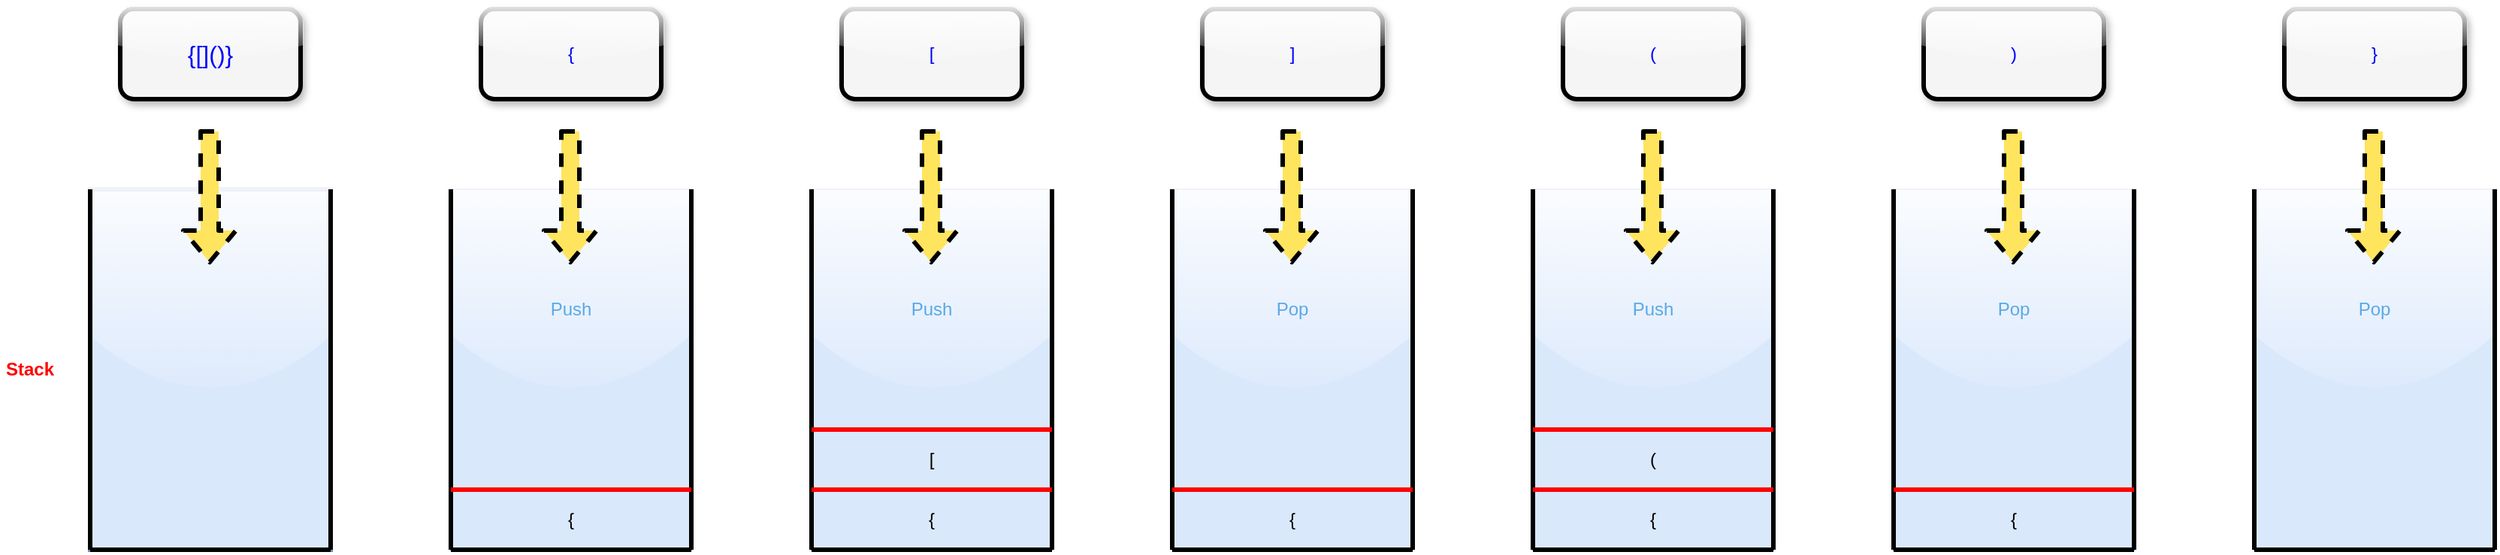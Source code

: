 <mxfile version="14.1.1" type="github" pages="4">
  <diagram id="cfIy6KriiPACVw7yWnG_" name="valid-parentheses">
    <mxGraphModel dx="946" dy="1757" grid="1" gridSize="10" guides="1" tooltips="1" connect="1" arrows="1" fold="1" page="1" pageScale="1" pageWidth="827" pageHeight="1169" math="0" shadow="0">
      <root>
        <mxCell id="0" />
        <mxCell id="1" parent="0" />
        <mxCell id="dLDrsP38iDYoeKxj75Hk-18" value="" style="rounded=1;whiteSpace=wrap;html=1;shadow=1;glass=1;labelBackgroundColor=none;sketch=0;strokeColor=#000000;strokeWidth=3;fillColor=#F5F5F5;fontColor=#0000FF;" vertex="1" parent="1">
          <mxGeometry x="580" width="120" height="60" as="geometry" />
        </mxCell>
        <mxCell id="dLDrsP38iDYoeKxj75Hk-19" value="" style="rounded=1;whiteSpace=wrap;html=1;shadow=1;glass=1;labelBackgroundColor=none;sketch=0;strokeColor=#000000;strokeWidth=3;fillColor=#F5F5F5;fontColor=#0000FF;" vertex="1" parent="1">
          <mxGeometry x="820" width="120" height="60" as="geometry" />
        </mxCell>
        <mxCell id="dLDrsP38iDYoeKxj75Hk-20" value="" style="rounded=1;whiteSpace=wrap;html=1;shadow=1;glass=1;labelBackgroundColor=none;sketch=0;strokeColor=#000000;strokeWidth=3;fillColor=#F5F5F5;fontColor=#0000FF;" vertex="1" parent="1">
          <mxGeometry x="1060" width="120" height="60" as="geometry" />
        </mxCell>
        <mxCell id="dLDrsP38iDYoeKxj75Hk-21" value="" style="rounded=1;whiteSpace=wrap;html=1;shadow=1;glass=1;labelBackgroundColor=none;sketch=0;strokeColor=#000000;strokeWidth=3;fillColor=#F5F5F5;fontColor=#0000FF;" vertex="1" parent="1">
          <mxGeometry x="1300" width="120" height="60" as="geometry" />
        </mxCell>
        <mxCell id="dLDrsP38iDYoeKxj75Hk-22" value="" style="rounded=1;whiteSpace=wrap;html=1;shadow=1;glass=1;labelBackgroundColor=none;sketch=0;strokeColor=#000000;strokeWidth=3;fillColor=#F5F5F5;fontColor=#0000FF;" vertex="1" parent="1">
          <mxGeometry x="1540" width="120" height="60" as="geometry" />
        </mxCell>
        <mxCell id="dLDrsP38iDYoeKxj75Hk-17" value="" style="rounded=1;whiteSpace=wrap;html=1;shadow=1;glass=1;labelBackgroundColor=none;sketch=0;strokeColor=#000000;strokeWidth=3;fillColor=#F5F5F5;fontColor=#0000FF;" vertex="1" parent="1">
          <mxGeometry x="340" width="120" height="60" as="geometry" />
        </mxCell>
        <mxCell id="dLDrsP38iDYoeKxj75Hk-16" value="" style="rounded=1;whiteSpace=wrap;html=1;shadow=1;glass=1;labelBackgroundColor=none;sketch=0;strokeColor=#000000;strokeWidth=3;fillColor=#F5F5F5;fontColor=#0000FF;" vertex="1" parent="1">
          <mxGeometry x="100" width="120" height="60" as="geometry" />
        </mxCell>
        <mxCell id="PClsru4kuqwzWmf-LDnt-4" value="&lt;b&gt;Stack&lt;/b&gt;" style="text;html=1;strokeColor=none;fillColor=none;align=center;verticalAlign=middle;whiteSpace=wrap;rounded=0;strokeWidth=3;fontColor=#FF0000;" parent="1" vertex="1">
          <mxGeometry x="20" y="230" width="40" height="20" as="geometry" />
        </mxCell>
        <mxCell id="PClsru4kuqwzWmf-LDnt-9" value="" style="group;strokeWidth=3;fillColor=#dae8fc;strokeColor=#6c8ebf;sketch=0;glass=1;" parent="1" vertex="1" connectable="0">
          <mxGeometry x="80" y="120" width="160" height="240" as="geometry" />
        </mxCell>
        <mxCell id="PClsru4kuqwzWmf-LDnt-1" value="" style="endArrow=none;html=1;strokeWidth=3;" parent="PClsru4kuqwzWmf-LDnt-9" edge="1">
          <mxGeometry width="50" height="50" relative="1" as="geometry">
            <mxPoint y="240" as="sourcePoint" />
            <mxPoint as="targetPoint" />
          </mxGeometry>
        </mxCell>
        <mxCell id="PClsru4kuqwzWmf-LDnt-2" value="" style="endArrow=none;html=1;strokeWidth=3;" parent="PClsru4kuqwzWmf-LDnt-9" edge="1">
          <mxGeometry width="50" height="50" relative="1" as="geometry">
            <mxPoint x="160" y="240" as="sourcePoint" />
            <mxPoint x="160" as="targetPoint" />
          </mxGeometry>
        </mxCell>
        <mxCell id="PClsru4kuqwzWmf-LDnt-3" value="" style="endArrow=none;html=1;strokeWidth=3;" parent="PClsru4kuqwzWmf-LDnt-9" edge="1">
          <mxGeometry width="50" height="50" relative="1" as="geometry">
            <mxPoint y="240" as="sourcePoint" />
            <mxPoint x="160" y="240" as="targetPoint" />
          </mxGeometry>
        </mxCell>
        <mxCell id="PClsru4kuqwzWmf-LDnt-11" value="" style="group;strokeColor=#6c8ebf;fillColor=#dae8fc;glass=1;" parent="1" vertex="1" connectable="0">
          <mxGeometry x="320" y="120" width="160" height="240" as="geometry" />
        </mxCell>
        <mxCell id="PClsru4kuqwzWmf-LDnt-12" value="" style="endArrow=none;html=1;strokeWidth=3;" parent="PClsru4kuqwzWmf-LDnt-11" edge="1">
          <mxGeometry width="50" height="50" relative="1" as="geometry">
            <mxPoint y="240" as="sourcePoint" />
            <mxPoint as="targetPoint" />
          </mxGeometry>
        </mxCell>
        <mxCell id="PClsru4kuqwzWmf-LDnt-13" value="" style="endArrow=none;html=1;strokeWidth=3;" parent="PClsru4kuqwzWmf-LDnt-11" edge="1">
          <mxGeometry width="50" height="50" relative="1" as="geometry">
            <mxPoint x="160" y="240" as="sourcePoint" />
            <mxPoint x="160" as="targetPoint" />
          </mxGeometry>
        </mxCell>
        <mxCell id="PClsru4kuqwzWmf-LDnt-14" value="" style="endArrow=none;html=1;strokeWidth=3;" parent="PClsru4kuqwzWmf-LDnt-11" edge="1">
          <mxGeometry width="50" height="50" relative="1" as="geometry">
            <mxPoint y="240" as="sourcePoint" />
            <mxPoint x="160" y="240" as="targetPoint" />
          </mxGeometry>
        </mxCell>
        <mxCell id="PClsru4kuqwzWmf-LDnt-17" value="{" style="text;html=1;strokeColor=none;fillColor=none;align=center;verticalAlign=middle;whiteSpace=wrap;rounded=0;" parent="PClsru4kuqwzWmf-LDnt-11" vertex="1">
          <mxGeometry x="60" y="210" width="40" height="20" as="geometry" />
        </mxCell>
        <mxCell id="dLDrsP38iDYoeKxj75Hk-10" value="Push" style="text;html=1;strokeColor=none;fillColor=none;align=center;verticalAlign=middle;whiteSpace=wrap;rounded=0;shadow=1;glass=0;sketch=0;fontColor=#5AA9E6;" vertex="1" parent="PClsru4kuqwzWmf-LDnt-11">
          <mxGeometry x="60" y="70" width="40" height="20" as="geometry" />
        </mxCell>
        <mxCell id="PClsru4kuqwzWmf-LDnt-15" value="&lt;font style=&quot;font-size: 16px&quot;&gt;{[]()}&lt;/font&gt;" style="text;html=1;strokeColor=none;fillColor=none;align=center;verticalAlign=middle;whiteSpace=wrap;rounded=0;fontColor=#0000FF;" parent="1" vertex="1">
          <mxGeometry x="110" y="20" width="100" height="20" as="geometry" />
        </mxCell>
        <mxCell id="PClsru4kuqwzWmf-LDnt-16" value="" style="endArrow=none;html=1;strokeWidth=3;strokeColor=#FF0000;" parent="1" edge="1">
          <mxGeometry width="50" height="50" relative="1" as="geometry">
            <mxPoint x="320" y="320" as="sourcePoint" />
            <mxPoint x="480" y="320" as="targetPoint" />
          </mxGeometry>
        </mxCell>
        <mxCell id="PClsru4kuqwzWmf-LDnt-18" value="" style="group;fillColor=#dae8fc;strokeColor=#6c8ebf;glass=1;" parent="1" vertex="1" connectable="0">
          <mxGeometry x="560" y="120" width="160" height="240" as="geometry" />
        </mxCell>
        <mxCell id="PClsru4kuqwzWmf-LDnt-19" value="" style="endArrow=none;html=1;strokeWidth=3;" parent="PClsru4kuqwzWmf-LDnt-18" edge="1">
          <mxGeometry width="50" height="50" relative="1" as="geometry">
            <mxPoint y="240" as="sourcePoint" />
            <mxPoint as="targetPoint" />
          </mxGeometry>
        </mxCell>
        <mxCell id="PClsru4kuqwzWmf-LDnt-20" value="" style="endArrow=none;html=1;strokeWidth=3;" parent="PClsru4kuqwzWmf-LDnt-18" edge="1">
          <mxGeometry width="50" height="50" relative="1" as="geometry">
            <mxPoint x="160" y="240" as="sourcePoint" />
            <mxPoint x="160" as="targetPoint" />
          </mxGeometry>
        </mxCell>
        <mxCell id="PClsru4kuqwzWmf-LDnt-21" value="" style="endArrow=none;html=1;strokeWidth=3;" parent="PClsru4kuqwzWmf-LDnt-18" edge="1">
          <mxGeometry width="50" height="50" relative="1" as="geometry">
            <mxPoint y="240" as="sourcePoint" />
            <mxPoint x="160" y="240" as="targetPoint" />
          </mxGeometry>
        </mxCell>
        <mxCell id="PClsru4kuqwzWmf-LDnt-22" value="{" style="text;html=1;strokeColor=none;fillColor=none;align=center;verticalAlign=middle;whiteSpace=wrap;rounded=0;" parent="PClsru4kuqwzWmf-LDnt-18" vertex="1">
          <mxGeometry x="60" y="210" width="40" height="20" as="geometry" />
        </mxCell>
        <mxCell id="PClsru4kuqwzWmf-LDnt-24" value="" style="endArrow=none;html=1;strokeWidth=3;strokeColor=#FF0000;" parent="PClsru4kuqwzWmf-LDnt-18" edge="1">
          <mxGeometry width="50" height="50" relative="1" as="geometry">
            <mxPoint y="160" as="sourcePoint" />
            <mxPoint x="160" y="160" as="targetPoint" />
          </mxGeometry>
        </mxCell>
        <mxCell id="PClsru4kuqwzWmf-LDnt-31" value="[" style="text;html=1;strokeColor=none;fillColor=none;align=center;verticalAlign=middle;whiteSpace=wrap;rounded=0;" parent="PClsru4kuqwzWmf-LDnt-18" vertex="1">
          <mxGeometry x="60" y="170" width="40" height="20" as="geometry" />
        </mxCell>
        <mxCell id="dLDrsP38iDYoeKxj75Hk-11" value="Push" style="text;html=1;strokeColor=none;fillColor=none;align=center;verticalAlign=middle;whiteSpace=wrap;rounded=0;shadow=1;glass=0;sketch=0;fontColor=#5AA9E6;" vertex="1" parent="PClsru4kuqwzWmf-LDnt-18">
          <mxGeometry x="60" y="70" width="40" height="20" as="geometry" />
        </mxCell>
        <mxCell id="PClsru4kuqwzWmf-LDnt-23" value="" style="endArrow=none;html=1;strokeWidth=3;strokeColor=#FF0000;" parent="1" edge="1">
          <mxGeometry width="50" height="50" relative="1" as="geometry">
            <mxPoint x="560" y="320" as="sourcePoint" />
            <mxPoint x="720" y="320" as="targetPoint" />
          </mxGeometry>
        </mxCell>
        <mxCell id="PClsru4kuqwzWmf-LDnt-32" value="{" style="text;html=1;strokeColor=none;fillColor=none;align=center;verticalAlign=middle;whiteSpace=wrap;rounded=0;fontColor=#0000FF;" parent="1" vertex="1">
          <mxGeometry x="380" y="20" width="40" height="20" as="geometry" />
        </mxCell>
        <mxCell id="PClsru4kuqwzWmf-LDnt-33" value="[" style="text;html=1;strokeColor=none;fillColor=none;align=center;verticalAlign=middle;whiteSpace=wrap;rounded=0;fontColor=#0000FF;" parent="1" vertex="1">
          <mxGeometry x="620" y="20" width="40" height="20" as="geometry" />
        </mxCell>
        <mxCell id="PClsru4kuqwzWmf-LDnt-34" value="" style="group;fillColor=#dae8fc;strokeColor=#6c8ebf;glass=1;" parent="1" vertex="1" connectable="0">
          <mxGeometry x="800" y="120" width="160" height="240" as="geometry" />
        </mxCell>
        <mxCell id="PClsru4kuqwzWmf-LDnt-35" value="" style="endArrow=none;html=1;strokeWidth=3;" parent="PClsru4kuqwzWmf-LDnt-34" edge="1">
          <mxGeometry width="50" height="50" relative="1" as="geometry">
            <mxPoint y="240" as="sourcePoint" />
            <mxPoint as="targetPoint" />
          </mxGeometry>
        </mxCell>
        <mxCell id="PClsru4kuqwzWmf-LDnt-36" value="" style="endArrow=none;html=1;strokeWidth=3;" parent="PClsru4kuqwzWmf-LDnt-34" edge="1">
          <mxGeometry width="50" height="50" relative="1" as="geometry">
            <mxPoint x="160" y="240" as="sourcePoint" />
            <mxPoint x="160" as="targetPoint" />
          </mxGeometry>
        </mxCell>
        <mxCell id="PClsru4kuqwzWmf-LDnt-37" value="" style="endArrow=none;html=1;strokeWidth=3;" parent="PClsru4kuqwzWmf-LDnt-34" edge="1">
          <mxGeometry width="50" height="50" relative="1" as="geometry">
            <mxPoint y="240" as="sourcePoint" />
            <mxPoint x="160" y="240" as="targetPoint" />
          </mxGeometry>
        </mxCell>
        <mxCell id="PClsru4kuqwzWmf-LDnt-38" value="{" style="text;html=1;strokeColor=none;fillColor=none;align=center;verticalAlign=middle;whiteSpace=wrap;rounded=0;" parent="PClsru4kuqwzWmf-LDnt-34" vertex="1">
          <mxGeometry x="60" y="210" width="40" height="20" as="geometry" />
        </mxCell>
        <mxCell id="dLDrsP38iDYoeKxj75Hk-12" value="Pop" style="text;html=1;strokeColor=none;fillColor=none;align=center;verticalAlign=middle;whiteSpace=wrap;rounded=0;shadow=1;glass=0;sketch=0;fontColor=#5AA9E6;" vertex="1" parent="PClsru4kuqwzWmf-LDnt-34">
          <mxGeometry x="60" y="70" width="40" height="20" as="geometry" />
        </mxCell>
        <mxCell id="PClsru4kuqwzWmf-LDnt-41" value="" style="endArrow=none;html=1;strokeWidth=3;strokeColor=#FF0000;" parent="1" edge="1">
          <mxGeometry width="50" height="50" relative="1" as="geometry">
            <mxPoint x="800" y="320" as="sourcePoint" />
            <mxPoint x="960" y="320" as="targetPoint" />
          </mxGeometry>
        </mxCell>
        <mxCell id="PClsru4kuqwzWmf-LDnt-42" value="]" style="text;html=1;strokeColor=none;fillColor=none;align=center;verticalAlign=middle;whiteSpace=wrap;rounded=0;fontColor=#0000FF;" parent="1" vertex="1">
          <mxGeometry x="860" y="20" width="40" height="20" as="geometry" />
        </mxCell>
        <mxCell id="PClsru4kuqwzWmf-LDnt-44" value="" style="group;fillColor=#dae8fc;strokeColor=#6c8ebf;glass=1;" parent="1" vertex="1" connectable="0">
          <mxGeometry x="1040" y="120" width="160" height="240" as="geometry" />
        </mxCell>
        <mxCell id="PClsru4kuqwzWmf-LDnt-45" value="" style="endArrow=none;html=1;strokeWidth=3;" parent="PClsru4kuqwzWmf-LDnt-44" edge="1">
          <mxGeometry width="50" height="50" relative="1" as="geometry">
            <mxPoint y="240" as="sourcePoint" />
            <mxPoint as="targetPoint" />
          </mxGeometry>
        </mxCell>
        <mxCell id="PClsru4kuqwzWmf-LDnt-46" value="" style="endArrow=none;html=1;strokeWidth=3;" parent="PClsru4kuqwzWmf-LDnt-44" edge="1">
          <mxGeometry width="50" height="50" relative="1" as="geometry">
            <mxPoint x="160" y="240" as="sourcePoint" />
            <mxPoint x="160" as="targetPoint" />
          </mxGeometry>
        </mxCell>
        <mxCell id="PClsru4kuqwzWmf-LDnt-47" value="" style="endArrow=none;html=1;strokeWidth=3;" parent="PClsru4kuqwzWmf-LDnt-44" edge="1">
          <mxGeometry width="50" height="50" relative="1" as="geometry">
            <mxPoint y="240" as="sourcePoint" />
            <mxPoint x="160" y="240" as="targetPoint" />
          </mxGeometry>
        </mxCell>
        <mxCell id="PClsru4kuqwzWmf-LDnt-48" value="{" style="text;html=1;strokeColor=none;fillColor=none;align=center;verticalAlign=middle;whiteSpace=wrap;rounded=0;" parent="PClsru4kuqwzWmf-LDnt-44" vertex="1">
          <mxGeometry x="60" y="210" width="40" height="20" as="geometry" />
        </mxCell>
        <mxCell id="PClsru4kuqwzWmf-LDnt-51" value="" style="endArrow=none;html=1;strokeWidth=3;strokeColor=#FF0000;" parent="PClsru4kuqwzWmf-LDnt-44" edge="1">
          <mxGeometry width="50" height="50" relative="1" as="geometry">
            <mxPoint y="160" as="sourcePoint" />
            <mxPoint x="160" y="160" as="targetPoint" />
          </mxGeometry>
        </mxCell>
        <mxCell id="PClsru4kuqwzWmf-LDnt-52" value="(" style="text;html=1;strokeColor=none;fillColor=none;align=center;verticalAlign=middle;whiteSpace=wrap;rounded=0;" parent="PClsru4kuqwzWmf-LDnt-44" vertex="1">
          <mxGeometry x="60" y="170" width="40" height="20" as="geometry" />
        </mxCell>
        <mxCell id="dLDrsP38iDYoeKxj75Hk-13" value="Push" style="text;html=1;strokeColor=none;fillColor=none;align=center;verticalAlign=middle;whiteSpace=wrap;rounded=0;shadow=1;glass=0;sketch=0;fontColor=#5AA9E6;" vertex="1" parent="PClsru4kuqwzWmf-LDnt-44">
          <mxGeometry x="60" y="70" width="40" height="20" as="geometry" />
        </mxCell>
        <mxCell id="PClsru4kuqwzWmf-LDnt-49" value="" style="endArrow=none;html=1;strokeWidth=3;strokeColor=#FF0000;" parent="1" edge="1">
          <mxGeometry width="50" height="50" relative="1" as="geometry">
            <mxPoint x="1040" y="320" as="sourcePoint" />
            <mxPoint x="1200" y="320" as="targetPoint" />
          </mxGeometry>
        </mxCell>
        <mxCell id="PClsru4kuqwzWmf-LDnt-50" value="(" style="text;html=1;strokeColor=none;fillColor=none;align=center;verticalAlign=middle;whiteSpace=wrap;rounded=0;fontColor=#0000FF;" parent="1" vertex="1">
          <mxGeometry x="1100" y="20" width="40" height="20" as="geometry" />
        </mxCell>
        <mxCell id="PClsru4kuqwzWmf-LDnt-53" value="" style="group;fillColor=#dae8fc;strokeColor=#6c8ebf;glass=1;" parent="1" vertex="1" connectable="0">
          <mxGeometry x="1280" y="120" width="160" height="240" as="geometry" />
        </mxCell>
        <mxCell id="PClsru4kuqwzWmf-LDnt-54" value="" style="endArrow=none;html=1;strokeWidth=3;" parent="PClsru4kuqwzWmf-LDnt-53" edge="1">
          <mxGeometry width="50" height="50" relative="1" as="geometry">
            <mxPoint y="240" as="sourcePoint" />
            <mxPoint as="targetPoint" />
          </mxGeometry>
        </mxCell>
        <mxCell id="PClsru4kuqwzWmf-LDnt-55" value="" style="endArrow=none;html=1;strokeWidth=3;" parent="PClsru4kuqwzWmf-LDnt-53" edge="1">
          <mxGeometry width="50" height="50" relative="1" as="geometry">
            <mxPoint x="160" y="240" as="sourcePoint" />
            <mxPoint x="160" as="targetPoint" />
          </mxGeometry>
        </mxCell>
        <mxCell id="PClsru4kuqwzWmf-LDnt-56" value="" style="endArrow=none;html=1;strokeWidth=3;" parent="PClsru4kuqwzWmf-LDnt-53" edge="1">
          <mxGeometry width="50" height="50" relative="1" as="geometry">
            <mxPoint y="240" as="sourcePoint" />
            <mxPoint x="160" y="240" as="targetPoint" />
          </mxGeometry>
        </mxCell>
        <mxCell id="PClsru4kuqwzWmf-LDnt-57" value="{" style="text;html=1;strokeColor=none;fillColor=none;align=center;verticalAlign=middle;whiteSpace=wrap;rounded=0;" parent="PClsru4kuqwzWmf-LDnt-53" vertex="1">
          <mxGeometry x="60" y="210" width="40" height="20" as="geometry" />
        </mxCell>
        <mxCell id="dLDrsP38iDYoeKxj75Hk-14" value="Pop" style="text;html=1;strokeColor=none;fillColor=none;align=center;verticalAlign=middle;whiteSpace=wrap;rounded=0;shadow=1;glass=0;sketch=0;fontColor=#5AA9E6;" vertex="1" parent="PClsru4kuqwzWmf-LDnt-53">
          <mxGeometry x="60" y="70" width="40" height="20" as="geometry" />
        </mxCell>
        <mxCell id="PClsru4kuqwzWmf-LDnt-58" value="" style="endArrow=none;html=1;strokeColor=#FF0000;strokeWidth=3;" parent="1" edge="1">
          <mxGeometry width="50" height="50" relative="1" as="geometry">
            <mxPoint x="1280" y="320" as="sourcePoint" />
            <mxPoint x="1440" y="320" as="targetPoint" />
          </mxGeometry>
        </mxCell>
        <mxCell id="PClsru4kuqwzWmf-LDnt-59" value=")" style="text;html=1;strokeColor=none;fillColor=none;align=center;verticalAlign=middle;whiteSpace=wrap;rounded=0;fontColor=#0000FF;" parent="1" vertex="1">
          <mxGeometry x="1340" y="20" width="40" height="20" as="geometry" />
        </mxCell>
        <mxCell id="PClsru4kuqwzWmf-LDnt-60" value="" style="group;fillColor=#dae8fc;strokeColor=#6c8ebf;glass=1;" parent="1" vertex="1" connectable="0">
          <mxGeometry x="1520" y="120" width="160" height="240" as="geometry" />
        </mxCell>
        <mxCell id="PClsru4kuqwzWmf-LDnt-61" value="" style="endArrow=none;html=1;strokeWidth=3;" parent="PClsru4kuqwzWmf-LDnt-60" edge="1">
          <mxGeometry width="50" height="50" relative="1" as="geometry">
            <mxPoint y="240" as="sourcePoint" />
            <mxPoint as="targetPoint" />
          </mxGeometry>
        </mxCell>
        <mxCell id="PClsru4kuqwzWmf-LDnt-62" value="" style="endArrow=none;html=1;strokeWidth=3;" parent="PClsru4kuqwzWmf-LDnt-60" edge="1">
          <mxGeometry width="50" height="50" relative="1" as="geometry">
            <mxPoint x="160" y="240" as="sourcePoint" />
            <mxPoint x="160" as="targetPoint" />
          </mxGeometry>
        </mxCell>
        <mxCell id="PClsru4kuqwzWmf-LDnt-63" value="" style="endArrow=none;html=1;strokeWidth=3;" parent="PClsru4kuqwzWmf-LDnt-60" edge="1">
          <mxGeometry width="50" height="50" relative="1" as="geometry">
            <mxPoint y="240" as="sourcePoint" />
            <mxPoint x="160" y="240" as="targetPoint" />
          </mxGeometry>
        </mxCell>
        <mxCell id="dLDrsP38iDYoeKxj75Hk-15" value="Pop" style="text;html=1;strokeColor=none;fillColor=none;align=center;verticalAlign=middle;whiteSpace=wrap;rounded=0;shadow=1;glass=0;sketch=0;fontColor=#5AA9E6;" vertex="1" parent="PClsru4kuqwzWmf-LDnt-60">
          <mxGeometry x="60" y="70" width="40" height="20" as="geometry" />
        </mxCell>
        <mxCell id="PClsru4kuqwzWmf-LDnt-66" value="}" style="text;html=1;strokeColor=none;fillColor=none;align=center;verticalAlign=middle;whiteSpace=wrap;rounded=0;fontColor=#0000FF;labelBackgroundColor=none;" parent="1" vertex="1">
          <mxGeometry x="1580" y="20" width="40" height="20" as="geometry" />
        </mxCell>
        <mxCell id="dLDrsP38iDYoeKxj75Hk-2" value="" style="shape=flexArrow;endArrow=classic;html=1;dashed=1;strokeColor=#000000;strokeWidth=3;fillColor=#FFE45E;fontColor=#5AA9E6;" edge="1" parent="1">
          <mxGeometry width="50" height="50" relative="1" as="geometry">
            <mxPoint x="159.5" y="80" as="sourcePoint" />
            <mxPoint x="159.5" y="170" as="targetPoint" />
          </mxGeometry>
        </mxCell>
        <mxCell id="dLDrsP38iDYoeKxj75Hk-3" value="" style="shape=flexArrow;endArrow=classic;html=1;dashed=1;strokeColor=#000000;strokeWidth=3;fillColor=#FFE45E;fontColor=#5AA9E6;" edge="1" parent="1">
          <mxGeometry width="50" height="50" relative="1" as="geometry">
            <mxPoint x="399.5" y="80" as="sourcePoint" />
            <mxPoint x="399.5" y="170" as="targetPoint" />
          </mxGeometry>
        </mxCell>
        <mxCell id="dLDrsP38iDYoeKxj75Hk-5" value="" style="shape=flexArrow;endArrow=classic;html=1;dashed=1;strokeColor=#000000;strokeWidth=3;fillColor=#FFE45E;fontColor=#5AA9E6;" edge="1" parent="1">
          <mxGeometry width="50" height="50" relative="1" as="geometry">
            <mxPoint x="639.5" y="80" as="sourcePoint" />
            <mxPoint x="639.5" y="170" as="targetPoint" />
          </mxGeometry>
        </mxCell>
        <mxCell id="dLDrsP38iDYoeKxj75Hk-6" value="" style="shape=flexArrow;endArrow=classic;html=1;dashed=1;strokeColor=#000000;strokeWidth=3;fillColor=#FFE45E;fontColor=#5AA9E6;" edge="1" parent="1">
          <mxGeometry width="50" height="50" relative="1" as="geometry">
            <mxPoint x="879.5" y="80" as="sourcePoint" />
            <mxPoint x="879.5" y="170" as="targetPoint" />
          </mxGeometry>
        </mxCell>
        <mxCell id="dLDrsP38iDYoeKxj75Hk-7" value="" style="shape=flexArrow;endArrow=classic;html=1;dashed=1;strokeColor=#000000;strokeWidth=3;fillColor=#FFE45E;fontColor=#5AA9E6;" edge="1" parent="1">
          <mxGeometry width="50" height="50" relative="1" as="geometry">
            <mxPoint x="1119.5" y="80" as="sourcePoint" />
            <mxPoint x="1119.5" y="170" as="targetPoint" />
          </mxGeometry>
        </mxCell>
        <mxCell id="dLDrsP38iDYoeKxj75Hk-8" value="" style="shape=flexArrow;endArrow=classic;html=1;dashed=1;strokeColor=#000000;strokeWidth=3;fillColor=#FFE45E;fontColor=#5AA9E6;" edge="1" parent="1">
          <mxGeometry width="50" height="50" relative="1" as="geometry">
            <mxPoint x="1359.5" y="80" as="sourcePoint" />
            <mxPoint x="1359.5" y="170" as="targetPoint" />
          </mxGeometry>
        </mxCell>
        <mxCell id="dLDrsP38iDYoeKxj75Hk-9" value="" style="shape=flexArrow;endArrow=classic;html=1;dashed=1;strokeColor=#000000;strokeWidth=3;fillColor=#FFE45E;fontColor=#5AA9E6;" edge="1" parent="1">
          <mxGeometry width="50" height="50" relative="1" as="geometry">
            <mxPoint x="1599.5" y="80" as="sourcePoint" />
            <mxPoint x="1599.5" y="170" as="targetPoint" />
          </mxGeometry>
        </mxCell>
      </root>
    </mxGraphModel>
  </diagram>
  <diagram id="W4ulguM0bmY4syV4trUQ" name="stack">
    <mxGraphModel dx="946" dy="645" grid="1" gridSize="10" guides="1" tooltips="1" connect="1" arrows="1" fold="1" page="1" pageScale="1" pageWidth="827" pageHeight="1169" math="0" shadow="0">
      <root>
        <mxCell id="6XU0IrAtW6mRdS4b9yn7-0" />
        <mxCell id="6XU0IrAtW6mRdS4b9yn7-1" parent="6XU0IrAtW6mRdS4b9yn7-0" />
        <mxCell id="AUsGZa2UxeqWBGwxfwnL-0" value="" style="group;fontColor=#5AA9E6;shadow=1;strokeWidth=3;" vertex="1" connectable="0" parent="6XU0IrAtW6mRdS4b9yn7-1">
          <mxGeometry x="240" y="160" width="160" height="240" as="geometry" />
        </mxCell>
        <mxCell id="AUsGZa2UxeqWBGwxfwnL-1" value="" style="endArrow=none;html=1;fontColor=#5AA9E6;strokeWidth=3;" edge="1" parent="AUsGZa2UxeqWBGwxfwnL-0">
          <mxGeometry width="50" height="50" relative="1" as="geometry">
            <mxPoint y="240" as="sourcePoint" />
            <mxPoint as="targetPoint" />
          </mxGeometry>
        </mxCell>
        <mxCell id="AUsGZa2UxeqWBGwxfwnL-2" value="" style="endArrow=none;html=1;fontColor=#5AA9E6;strokeWidth=3;" edge="1" parent="AUsGZa2UxeqWBGwxfwnL-0">
          <mxGeometry width="50" height="50" relative="1" as="geometry">
            <mxPoint x="160" y="240" as="sourcePoint" />
            <mxPoint x="160" as="targetPoint" />
          </mxGeometry>
        </mxCell>
        <mxCell id="AUsGZa2UxeqWBGwxfwnL-3" value="" style="endArrow=none;html=1;fontColor=#5AA9E6;strokeWidth=3;" edge="1" parent="AUsGZa2UxeqWBGwxfwnL-0">
          <mxGeometry width="50" height="50" relative="1" as="geometry">
            <mxPoint y="240" as="sourcePoint" />
            <mxPoint x="160" y="240" as="targetPoint" />
          </mxGeometry>
        </mxCell>
        <mxCell id="AUsGZa2UxeqWBGwxfwnL-5" value="&lt;span&gt;Data&lt;/span&gt;" style="rounded=1;whiteSpace=wrap;html=1;fillColor=#FFE45E;fontColor=#5AA9E6;shadow=1;" vertex="1" parent="AUsGZa2UxeqWBGwxfwnL-0">
          <mxGeometry x="20" y="170" width="120" height="60" as="geometry" />
        </mxCell>
        <mxCell id="AUsGZa2UxeqWBGwxfwnL-6" value="&lt;span&gt;Data&lt;/span&gt;" style="rounded=1;whiteSpace=wrap;html=1;fillColor=#FFE45E;fontColor=#5AA9E6;shadow=1;sketch=0;glass=0;" vertex="1" parent="AUsGZa2UxeqWBGwxfwnL-0">
          <mxGeometry x="20" y="100" width="120" height="60" as="geometry" />
        </mxCell>
        <mxCell id="AUsGZa2UxeqWBGwxfwnL-7" value="Data" style="rounded=1;whiteSpace=wrap;html=1;fillColor=#FFE45E;fontColor=#5AA9E6;shadow=1;" vertex="1" parent="AUsGZa2UxeqWBGwxfwnL-0">
          <mxGeometry x="20" y="30" width="120" height="60" as="geometry" />
        </mxCell>
        <mxCell id="AUsGZa2UxeqWBGwxfwnL-4" value="&lt;b&gt;&lt;font color=&quot;#ff3333&quot;&gt;Stack&lt;/font&gt;&lt;/b&gt;" style="text;html=1;strokeColor=none;fillColor=none;align=center;verticalAlign=middle;whiteSpace=wrap;rounded=0;fontColor=#5AA9E6;" vertex="1" parent="6XU0IrAtW6mRdS4b9yn7-1">
          <mxGeometry x="430" y="270" width="40" height="20" as="geometry" />
        </mxCell>
        <mxCell id="AUsGZa2UxeqWBGwxfwnL-8" value="Push" style="text;html=1;strokeColor=none;fillColor=none;align=center;verticalAlign=middle;whiteSpace=wrap;rounded=0;sketch=0;fontColor=#5AA9E6;" vertex="1" parent="6XU0IrAtW6mRdS4b9yn7-1">
          <mxGeometry x="220" y="120" width="40" height="20" as="geometry" />
        </mxCell>
        <mxCell id="AUsGZa2UxeqWBGwxfwnL-9" value="Pop" style="text;html=1;strokeColor=none;fillColor=none;align=center;verticalAlign=middle;whiteSpace=wrap;rounded=0;sketch=0;fontColor=#5AA9E6;" vertex="1" parent="6XU0IrAtW6mRdS4b9yn7-1">
          <mxGeometry x="380" y="120" width="40" height="20" as="geometry" />
        </mxCell>
        <mxCell id="AUsGZa2UxeqWBGwxfwnL-10" value="Data" style="rounded=1;whiteSpace=wrap;html=1;sketch=0;strokeColor=#FF6392;fillColor=#FFE45E;fontColor=#5AA9E6;" vertex="1" parent="6XU0IrAtW6mRdS4b9yn7-1">
          <mxGeometry x="80" y="40" width="120" height="60" as="geometry" />
        </mxCell>
        <mxCell id="AUsGZa2UxeqWBGwxfwnL-11" value="" style="curved=1;endArrow=classic;html=1;strokeColor=#FF6392;fillColor=#FFE45E;fontColor=#5AA9E6;exitX=1;exitY=0.5;exitDx=0;exitDy=0;entryX=0.25;entryY=0;entryDx=0;entryDy=0;dashed=1;" edge="1" parent="6XU0IrAtW6mRdS4b9yn7-1" source="AUsGZa2UxeqWBGwxfwnL-10" target="AUsGZa2UxeqWBGwxfwnL-7">
          <mxGeometry width="50" height="50" relative="1" as="geometry">
            <mxPoint x="250" y="70" as="sourcePoint" />
            <mxPoint x="280" y="180" as="targetPoint" />
            <Array as="points">
              <mxPoint x="260" y="130" />
              <mxPoint x="270" y="150" />
            </Array>
          </mxGeometry>
        </mxCell>
        <mxCell id="AUsGZa2UxeqWBGwxfwnL-12" value="Data" style="rounded=1;whiteSpace=wrap;html=1;sketch=0;strokeColor=#FF6392;fillColor=#FFE45E;fontColor=#5AA9E6;" vertex="1" parent="6XU0IrAtW6mRdS4b9yn7-1">
          <mxGeometry x="440" y="40" width="120" height="60" as="geometry" />
        </mxCell>
        <mxCell id="AUsGZa2UxeqWBGwxfwnL-13" value="" style="curved=1;endArrow=classic;html=1;strokeColor=#FF6392;fillColor=#FFE45E;fontColor=#5AA9E6;entryX=0;entryY=0.5;entryDx=0;entryDy=0;dashed=1;" edge="1" parent="6XU0IrAtW6mRdS4b9yn7-1" target="AUsGZa2UxeqWBGwxfwnL-12">
          <mxGeometry width="50" height="50" relative="1" as="geometry">
            <mxPoint x="350" y="190" as="sourcePoint" />
            <mxPoint x="410" y="50" as="targetPoint" />
            <Array as="points">
              <mxPoint x="380" y="140" />
              <mxPoint x="400" y="100" />
            </Array>
          </mxGeometry>
        </mxCell>
        <mxCell id="AUsGZa2UxeqWBGwxfwnL-14" value="&lt;span style=&quot;color: rgb(34 , 34 , 34) ; font-family: sans-serif ; font-size: 14px ; background-color: rgb(246 , 246 , 246)&quot;&gt;&lt;b&gt;&amp;nbsp;Last In First Out&lt;/b&gt;&lt;/span&gt;" style="text;html=1;strokeColor=none;fillColor=none;align=center;verticalAlign=middle;whiteSpace=wrap;rounded=0;sketch=0;fontColor=#5AA9E6;" vertex="1" parent="6XU0IrAtW6mRdS4b9yn7-1">
          <mxGeometry x="255" y="100" width="130" height="20" as="geometry" />
        </mxCell>
      </root>
    </mxGraphModel>
  </diagram>
  <diagram id="hTrBWEBUZRGpE0r00DDc" name="queue">
    <mxGraphModel dx="1773" dy="588" grid="1" gridSize="10" guides="1" tooltips="1" connect="1" arrows="1" fold="1" page="1" pageScale="1" pageWidth="827" pageHeight="1169" math="0" shadow="0">
      <root>
        <mxCell id="4SX4MHXUXRtBvxHL116v-0" />
        <mxCell id="4SX4MHXUXRtBvxHL116v-1" parent="4SX4MHXUXRtBvxHL116v-0" />
        <mxCell id="gdARdT4mrYauh4CUoi-Q-4" value="" style="rounded=0;whiteSpace=wrap;html=1;shadow=0;glass=0;labelBackgroundColor=none;sketch=1;strokeColor=#000000;strokeWidth=3;fillColor=#F5F5F5;fontColor=#0000FF;" vertex="1" parent="4SX4MHXUXRtBvxHL116v-1">
          <mxGeometry x="160" y="180" width="560" height="100" as="geometry" />
        </mxCell>
        <mxCell id="gdARdT4mrYauh4CUoi-Q-0" value="Data" style="rounded=0;whiteSpace=wrap;html=1;shadow=0;glass=0;labelBackgroundColor=none;sketch=1;strokeColor=#82b366;strokeWidth=3;fillColor=#d5e8d4;fontColor=#0000FF;" vertex="1" parent="4SX4MHXUXRtBvxHL116v-1">
          <mxGeometry x="200" y="200" width="120" height="60" as="geometry" />
        </mxCell>
        <mxCell id="gdARdT4mrYauh4CUoi-Q-1" value="&lt;span&gt;&lt;font color=&quot;#0000ff&quot;&gt;Data&lt;/font&gt;&lt;/span&gt;" style="rounded=0;whiteSpace=wrap;html=1;shadow=0;glass=0;labelBackgroundColor=none;sketch=1;strokeColor=#82b366;strokeWidth=3;fillColor=#d5e8d4;" vertex="1" parent="4SX4MHXUXRtBvxHL116v-1">
          <mxGeometry x="560" y="200" width="120" height="60" as="geometry" />
        </mxCell>
        <mxCell id="gdARdT4mrYauh4CUoi-Q-2" value="&lt;span&gt;&lt;font color=&quot;#0000ff&quot;&gt;Data&lt;/font&gt;&lt;/span&gt;" style="rounded=0;whiteSpace=wrap;html=1;shadow=0;glass=0;labelBackgroundColor=none;sketch=1;strokeColor=#82b366;strokeWidth=3;fillColor=#d5e8d4;" vertex="1" parent="4SX4MHXUXRtBvxHL116v-1">
          <mxGeometry x="440" y="200" width="120" height="60" as="geometry" />
        </mxCell>
        <mxCell id="gdARdT4mrYauh4CUoi-Q-3" value="&lt;span&gt;Data&lt;/span&gt;" style="rounded=0;whiteSpace=wrap;html=1;shadow=0;glass=0;labelBackgroundColor=none;sketch=1;strokeColor=#82b366;strokeWidth=3;fillColor=#d5e8d4;fontColor=#0000FF;" vertex="1" parent="4SX4MHXUXRtBvxHL116v-1">
          <mxGeometry x="320" y="200" width="120" height="60" as="geometry" />
        </mxCell>
        <mxCell id="wMQcaAXtoJEQLBE6B-Gg-4" value="" style="html=1;shadow=1;dashed=0;align=center;verticalAlign=middle;shape=mxgraph.arrows2.sharpArrow2;dy1=0.67;dx1=18;dx2=18;dy3=0.15;dx3=27;notch=0;rounded=1;glass=0;labelBackgroundColor=none;sketch=1;strokeColor=#000000;strokeWidth=3;fillColor=#F5F5F5;fontColor=#0000FF;" vertex="1" parent="4SX4MHXUXRtBvxHL116v-1">
          <mxGeometry x="-20" y="200" width="100" height="60" as="geometry" />
        </mxCell>
        <mxCell id="wMQcaAXtoJEQLBE6B-Gg-5" value="" style="html=1;shadow=1;dashed=0;align=center;verticalAlign=middle;shape=mxgraph.arrows2.sharpArrow2;dy1=0.67;dx1=18;dx2=18;dy3=0.15;dx3=27;notch=0;rounded=1;glass=0;labelBackgroundColor=none;sketch=1;strokeColor=#000000;strokeWidth=3;fillColor=#F5F5F5;fontColor=#0000FF;" vertex="1" parent="4SX4MHXUXRtBvxHL116v-1">
          <mxGeometry x="800" y="200" width="100" height="60" as="geometry" />
        </mxCell>
        <mxCell id="PR-4VDcsRYKEfF_cnTnU-0" value="&lt;span style=&quot;color: rgb(34 , 34 , 34) ; font-family: sans-serif ; font-size: 14px ; background-color: rgb(246 , 246 , 246)&quot;&gt;&lt;b&gt;&amp;nbsp;First In First Out&lt;/b&gt;&lt;/span&gt;" style="text;html=1;strokeColor=none;fillColor=none;align=center;verticalAlign=middle;whiteSpace=wrap;rounded=0;sketch=0;fontColor=#5AA9E6;" vertex="1" parent="4SX4MHXUXRtBvxHL116v-1">
          <mxGeometry x="375" y="120" width="130" height="20" as="geometry" />
        </mxCell>
        <mxCell id="xQhmCpn_wlsFAqtk2nLS-0" value="Push" style="text;html=1;strokeColor=none;fillColor=none;align=center;verticalAlign=middle;whiteSpace=wrap;rounded=0;shadow=1;glass=0;labelBackgroundColor=none;sketch=1;fontColor=#0000FF;" vertex="1" parent="4SX4MHXUXRtBvxHL116v-1">
          <mxGeometry x="100" y="220" width="40" height="20" as="geometry" />
        </mxCell>
        <mxCell id="xQhmCpn_wlsFAqtk2nLS-2" value="Pop" style="text;html=1;strokeColor=none;fillColor=none;align=center;verticalAlign=middle;whiteSpace=wrap;rounded=0;shadow=1;glass=0;labelBackgroundColor=none;sketch=1;fontColor=#0000FF;" vertex="1" parent="4SX4MHXUXRtBvxHL116v-1">
          <mxGeometry x="740" y="220" width="40" height="20" as="geometry" />
        </mxCell>
      </root>
    </mxGraphModel>
  </diagram>
  <diagram id="QZ_9mBvyHMN5iJhPPqda" name="implement-queue-using-stacks">
    <mxGraphModel dx="946" dy="1757" grid="1" gridSize="10" guides="1" tooltips="1" connect="1" arrows="1" fold="1" page="1" pageScale="1" pageWidth="827" pageHeight="1169" math="0" shadow="0">
      <root>
        <mxCell id="MZlwMSZ0Jz8QWJpH94fO-0" />
        <mxCell id="MZlwMSZ0Jz8QWJpH94fO-1" parent="MZlwMSZ0Jz8QWJpH94fO-0" />
        <mxCell id="NzASCsMcllqhGaN1m-Bn-0" value="" style="rounded=0;whiteSpace=wrap;html=1;shadow=0;glass=0;labelBackgroundColor=none;sketch=1;strokeColor=#000000;strokeWidth=3;fillColor=#F5F5F5;fontColor=#0000FF;" vertex="1" parent="MZlwMSZ0Jz8QWJpH94fO-1">
          <mxGeometry x="80" y="120" width="120" height="280" as="geometry" />
        </mxCell>
        <mxCell id="NzASCsMcllqhGaN1m-Bn-1" value="In Stack" style="text;html=1;strokeColor=none;fillColor=none;align=center;verticalAlign=middle;whiteSpace=wrap;rounded=0;shadow=0;glass=0;labelBackgroundColor=none;sketch=1;fontColor=#0000FF;" vertex="1" parent="MZlwMSZ0Jz8QWJpH94fO-1">
          <mxGeometry x="110" y="420" width="60" height="20" as="geometry" />
        </mxCell>
        <mxCell id="NzASCsMcllqhGaN1m-Bn-2" value="" style="rounded=0;whiteSpace=wrap;html=1;shadow=0;glass=0;labelBackgroundColor=none;sketch=1;strokeColor=#000000;strokeWidth=3;fillColor=#F5F5F5;fontColor=#0000FF;" vertex="1" parent="MZlwMSZ0Jz8QWJpH94fO-1">
          <mxGeometry x="280" y="120" width="120" height="280" as="geometry" />
        </mxCell>
        <mxCell id="NzASCsMcllqhGaN1m-Bn-3" value="Out Stack" style="text;html=1;strokeColor=none;fillColor=none;align=center;verticalAlign=middle;whiteSpace=wrap;rounded=0;shadow=0;glass=0;labelBackgroundColor=none;sketch=1;fontColor=#0000FF;" vertex="1" parent="MZlwMSZ0Jz8QWJpH94fO-1">
          <mxGeometry x="310" y="420" width="60" height="20" as="geometry" />
        </mxCell>
        <mxCell id="ZfHlTDvMcuEoDOBT0zgP-0" value="" style="html=1;shadow=0;dashed=0;align=center;verticalAlign=middle;shape=mxgraph.arrows2.arrow;dy=0.67;dx=20;notch=0;rounded=0;glass=0;labelBackgroundColor=none;sketch=1;strokeColor=#000000;strokeWidth=3;fillColor=#F5F5F5;fontColor=#0000FF;rotation=40;" vertex="1" parent="MZlwMSZ0Jz8QWJpH94fO-1">
          <mxGeometry x="10" y="30" width="100" height="60" as="geometry" />
        </mxCell>
        <mxCell id="ZfHlTDvMcuEoDOBT0zgP-1" value="A" style="ellipse;whiteSpace=wrap;html=1;rounded=0;shadow=0;glass=0;labelBackgroundColor=none;sketch=1;strokeColor=#000000;strokeWidth=3;fillColor=#F5F5F5;fontColor=#0000FF;" vertex="1" parent="MZlwMSZ0Jz8QWJpH94fO-1">
          <mxGeometry x="80" y="320" width="120" height="80" as="geometry" />
        </mxCell>
        <mxCell id="ZfHlTDvMcuEoDOBT0zgP-2" value="B" style="ellipse;whiteSpace=wrap;html=1;rounded=0;shadow=0;glass=0;labelBackgroundColor=none;sketch=1;strokeColor=#000000;strokeWidth=3;fillColor=#F5F5F5;fontColor=#0000FF;" vertex="1" parent="MZlwMSZ0Jz8QWJpH94fO-1">
          <mxGeometry x="80" y="240" width="120" height="80" as="geometry" />
        </mxCell>
        <mxCell id="ZfHlTDvMcuEoDOBT0zgP-4" value="C" style="ellipse;whiteSpace=wrap;html=1;rounded=0;shadow=0;glass=0;labelBackgroundColor=none;sketch=1;strokeColor=#000000;strokeWidth=3;fillColor=#F5F5F5;fontColor=#0000FF;" vertex="1" parent="MZlwMSZ0Jz8QWJpH94fO-1">
          <mxGeometry x="80" y="160" width="120" height="80" as="geometry" />
        </mxCell>
        <mxCell id="ZfHlTDvMcuEoDOBT0zgP-5" value="" style="rounded=0;whiteSpace=wrap;html=1;shadow=0;glass=0;labelBackgroundColor=none;sketch=1;strokeColor=#000000;strokeWidth=3;fillColor=#F5F5F5;fontColor=#0000FF;" vertex="1" parent="MZlwMSZ0Jz8QWJpH94fO-1">
          <mxGeometry x="520" y="120" width="120" height="280" as="geometry" />
        </mxCell>
        <mxCell id="ZfHlTDvMcuEoDOBT0zgP-6" value="In Stack" style="text;html=1;strokeColor=none;fillColor=none;align=center;verticalAlign=middle;whiteSpace=wrap;rounded=0;shadow=0;glass=0;labelBackgroundColor=none;sketch=1;fontColor=#0000FF;" vertex="1" parent="MZlwMSZ0Jz8QWJpH94fO-1">
          <mxGeometry x="550" y="420" width="60" height="20" as="geometry" />
        </mxCell>
        <mxCell id="ZfHlTDvMcuEoDOBT0zgP-7" value="" style="rounded=0;whiteSpace=wrap;html=1;shadow=0;glass=0;labelBackgroundColor=none;sketch=1;strokeColor=#000000;strokeWidth=3;fillColor=#F5F5F5;fontColor=#0000FF;" vertex="1" parent="MZlwMSZ0Jz8QWJpH94fO-1">
          <mxGeometry x="720" y="120" width="120" height="280" as="geometry" />
        </mxCell>
        <mxCell id="ZfHlTDvMcuEoDOBT0zgP-8" value="Out Stack" style="text;html=1;strokeColor=none;fillColor=none;align=center;verticalAlign=middle;whiteSpace=wrap;rounded=0;shadow=0;glass=0;labelBackgroundColor=none;sketch=1;fontColor=#0000FF;" vertex="1" parent="MZlwMSZ0Jz8QWJpH94fO-1">
          <mxGeometry x="750" y="420" width="60" height="20" as="geometry" />
        </mxCell>
        <mxCell id="ZfHlTDvMcuEoDOBT0zgP-10" value="A" style="ellipse;whiteSpace=wrap;html=1;rounded=0;shadow=0;glass=0;labelBackgroundColor=none;sketch=1;strokeColor=#000000;strokeWidth=3;fillColor=#F5F5F5;fontColor=#0000FF;" vertex="1" parent="MZlwMSZ0Jz8QWJpH94fO-1">
          <mxGeometry x="520" y="320" width="120" height="80" as="geometry" />
        </mxCell>
        <mxCell id="ZfHlTDvMcuEoDOBT0zgP-11" value="B" style="ellipse;whiteSpace=wrap;html=1;rounded=0;shadow=0;glass=0;labelBackgroundColor=none;sketch=1;strokeColor=#000000;strokeWidth=3;fillColor=#F5F5F5;fontColor=#0000FF;" vertex="1" parent="MZlwMSZ0Jz8QWJpH94fO-1">
          <mxGeometry x="520" y="240" width="120" height="80" as="geometry" />
        </mxCell>
        <mxCell id="ZfHlTDvMcuEoDOBT0zgP-12" value="C" style="ellipse;whiteSpace=wrap;html=1;rounded=0;shadow=0;glass=0;labelBackgroundColor=none;sketch=1;strokeColor=#000000;strokeWidth=3;fillColor=#F5F5F5;fontColor=#0000FF;" vertex="1" parent="MZlwMSZ0Jz8QWJpH94fO-1">
          <mxGeometry x="520" y="160" width="120" height="80" as="geometry" />
        </mxCell>
        <mxCell id="ZfHlTDvMcuEoDOBT0zgP-13" value="&lt;b&gt;Push&lt;/b&gt;" style="text;html=1;strokeColor=none;fillColor=none;align=center;verticalAlign=middle;whiteSpace=wrap;rounded=0;shadow=0;glass=0;labelBackgroundColor=none;sketch=1;fontColor=#0000FF;fontSize=20;" vertex="1" parent="MZlwMSZ0Jz8QWJpH94fO-1">
          <mxGeometry x="220" y="40" width="40" height="20" as="geometry" />
        </mxCell>
        <mxCell id="ZfHlTDvMcuEoDOBT0zgP-14" value="&lt;b&gt;move&lt;/b&gt;" style="text;html=1;strokeColor=none;fillColor=none;align=center;verticalAlign=middle;whiteSpace=wrap;rounded=0;shadow=0;glass=0;labelBackgroundColor=none;sketch=1;fontColor=#0000FF;fontSize=20;" vertex="1" parent="MZlwMSZ0Jz8QWJpH94fO-1">
          <mxGeometry x="660" y="40" width="40" height="20" as="geometry" />
        </mxCell>
        <mxCell id="ZfHlTDvMcuEoDOBT0zgP-15" value="C" style="ellipse;whiteSpace=wrap;html=1;rounded=0;shadow=0;glass=0;labelBackgroundColor=none;sketch=1;strokeColor=#000000;strokeWidth=3;fillColor=#F5F5F5;fontColor=#0000FF;dashed=1;dashPattern=1 2;" vertex="1" parent="MZlwMSZ0Jz8QWJpH94fO-1">
          <mxGeometry x="720" y="320" width="120" height="80" as="geometry" />
        </mxCell>
        <mxCell id="ZfHlTDvMcuEoDOBT0zgP-17" value="" style="curved=1;endArrow=classic;html=1;dashed=1;strokeColor=#FF0000;strokeWidth=3;fillColor=#FFE45E;fontSize=20;fontColor=#0000FF;exitX=0.5;exitY=0;exitDx=0;exitDy=0;entryX=0.5;entryY=0;entryDx=0;entryDy=0;" edge="1" parent="MZlwMSZ0Jz8QWJpH94fO-1" source="ZfHlTDvMcuEoDOBT0zgP-12" target="ZfHlTDvMcuEoDOBT0zgP-15">
          <mxGeometry width="50" height="50" relative="1" as="geometry">
            <mxPoint x="570" y="120" as="sourcePoint" />
            <mxPoint x="620" y="70" as="targetPoint" />
            <Array as="points">
              <mxPoint x="630" y="90" />
              <mxPoint x="690" y="50" />
              <mxPoint x="740" y="100" />
            </Array>
          </mxGeometry>
        </mxCell>
        <mxCell id="ZfHlTDvMcuEoDOBT0zgP-18" value="B" style="ellipse;whiteSpace=wrap;html=1;rounded=0;shadow=0;glass=0;labelBackgroundColor=none;sketch=1;strokeColor=#000000;strokeWidth=3;fillColor=#F5F5F5;fontColor=#0000FF;dashed=1;dashPattern=1 2;" vertex="1" parent="MZlwMSZ0Jz8QWJpH94fO-1">
          <mxGeometry x="720" y="240" width="120" height="80" as="geometry" />
        </mxCell>
        <mxCell id="ZfHlTDvMcuEoDOBT0zgP-19" value="" style="curved=1;endArrow=classic;html=1;dashed=1;strokeWidth=3;fillColor=#FFE45E;fontSize=20;fontColor=#0000FF;entryX=0.5;entryY=1;entryDx=0;entryDy=0;strokeColor=#33FF33;exitX=0.5;exitY=1;exitDx=0;exitDy=0;" edge="1" parent="MZlwMSZ0Jz8QWJpH94fO-1" source="ZfHlTDvMcuEoDOBT0zgP-12" target="ZfHlTDvMcuEoDOBT0zgP-20">
          <mxGeometry width="50" height="50" relative="1" as="geometry">
            <mxPoint x="630" y="180" as="sourcePoint" />
            <mxPoint x="680" y="130" as="targetPoint" />
            <Array as="points">
              <mxPoint x="540" y="30" />
              <mxPoint x="780" y="30" />
            </Array>
          </mxGeometry>
        </mxCell>
        <mxCell id="ZfHlTDvMcuEoDOBT0zgP-20" value="A" style="ellipse;whiteSpace=wrap;html=1;rounded=0;shadow=0;glass=0;labelBackgroundColor=none;sketch=1;strokeColor=#000000;strokeWidth=3;fillColor=#F5F5F5;fontColor=#0000FF;dashed=1;dashPattern=1 2;" vertex="1" parent="MZlwMSZ0Jz8QWJpH94fO-1">
          <mxGeometry x="720" y="160" width="120" height="80" as="geometry" />
        </mxCell>
        <mxCell id="ZfHlTDvMcuEoDOBT0zgP-22" style="edgeStyle=orthogonalEdgeStyle;curved=0;rounded=1;sketch=0;orthogonalLoop=1;jettySize=auto;html=1;exitX=0.5;exitY=1;exitDx=0;exitDy=0;dashed=1;strokeColor=#33FF33;strokeWidth=3;fillColor=#FFE45E;fontSize=20;fontColor=#0000FF;" edge="1" parent="MZlwMSZ0Jz8QWJpH94fO-1" source="ZfHlTDvMcuEoDOBT0zgP-20" target="ZfHlTDvMcuEoDOBT0zgP-20">
          <mxGeometry relative="1" as="geometry" />
        </mxCell>
        <mxCell id="ZfHlTDvMcuEoDOBT0zgP-23" value="" style="curved=1;endArrow=classic;html=1;dashed=1;strokeWidth=3;fillColor=#FFE45E;fontSize=20;fontColor=#0000FF;exitX=0.5;exitY=1;exitDx=0;exitDy=0;entryX=0.5;entryY=0;entryDx=0;entryDy=0;strokeColor=#FF8000;" edge="1" parent="MZlwMSZ0Jz8QWJpH94fO-1" source="ZfHlTDvMcuEoDOBT0zgP-11" target="ZfHlTDvMcuEoDOBT0zgP-20">
          <mxGeometry width="50" height="50" relative="1" as="geometry">
            <mxPoint x="450" y="330" as="sourcePoint" />
            <mxPoint x="500" y="280" as="targetPoint" />
            <Array as="points">
              <mxPoint x="540" y="250" />
              <mxPoint x="560" y="-20" />
              <mxPoint x="800" y="20" />
            </Array>
          </mxGeometry>
        </mxCell>
        <mxCell id="ZfHlTDvMcuEoDOBT0zgP-24" value="" style="rounded=0;whiteSpace=wrap;html=1;shadow=0;glass=0;labelBackgroundColor=none;sketch=1;strokeColor=#000000;strokeWidth=3;fillColor=#F5F5F5;fontColor=#0000FF;" vertex="1" parent="MZlwMSZ0Jz8QWJpH94fO-1">
          <mxGeometry x="960" y="120" width="120" height="280" as="geometry" />
        </mxCell>
        <mxCell id="ZfHlTDvMcuEoDOBT0zgP-25" value="In Stack" style="text;html=1;strokeColor=none;fillColor=none;align=center;verticalAlign=middle;whiteSpace=wrap;rounded=0;shadow=0;glass=0;labelBackgroundColor=none;sketch=1;fontColor=#0000FF;" vertex="1" parent="MZlwMSZ0Jz8QWJpH94fO-1">
          <mxGeometry x="990" y="420" width="60" height="20" as="geometry" />
        </mxCell>
        <mxCell id="ZfHlTDvMcuEoDOBT0zgP-26" value="" style="rounded=0;whiteSpace=wrap;html=1;shadow=0;glass=0;labelBackgroundColor=none;sketch=1;strokeColor=#000000;strokeWidth=3;fillColor=#F5F5F5;fontColor=#0000FF;" vertex="1" parent="MZlwMSZ0Jz8QWJpH94fO-1">
          <mxGeometry x="1160" y="120" width="120" height="280" as="geometry" />
        </mxCell>
        <mxCell id="ZfHlTDvMcuEoDOBT0zgP-27" value="Out Stack" style="text;html=1;strokeColor=none;fillColor=none;align=center;verticalAlign=middle;whiteSpace=wrap;rounded=0;shadow=0;glass=0;labelBackgroundColor=none;sketch=1;fontColor=#0000FF;" vertex="1" parent="MZlwMSZ0Jz8QWJpH94fO-1">
          <mxGeometry x="1190" y="420" width="60" height="20" as="geometry" />
        </mxCell>
        <mxCell id="ZfHlTDvMcuEoDOBT0zgP-29" value="A" style="ellipse;whiteSpace=wrap;html=1;rounded=0;shadow=0;glass=0;labelBackgroundColor=none;sketch=1;strokeColor=#000000;strokeWidth=3;fillColor=#F5F5F5;fontColor=#0000FF;" vertex="1" parent="MZlwMSZ0Jz8QWJpH94fO-1">
          <mxGeometry x="1160" y="160" width="120" height="80" as="geometry" />
        </mxCell>
        <mxCell id="ZfHlTDvMcuEoDOBT0zgP-30" value="B" style="ellipse;whiteSpace=wrap;html=1;rounded=0;shadow=0;glass=0;labelBackgroundColor=none;sketch=1;strokeColor=#000000;strokeWidth=3;fillColor=#F5F5F5;fontColor=#0000FF;" vertex="1" parent="MZlwMSZ0Jz8QWJpH94fO-1">
          <mxGeometry x="1160" y="240" width="120" height="80" as="geometry" />
        </mxCell>
        <mxCell id="ZfHlTDvMcuEoDOBT0zgP-31" value="C" style="ellipse;whiteSpace=wrap;html=1;rounded=0;shadow=0;glass=0;labelBackgroundColor=none;sketch=1;strokeColor=#000000;strokeWidth=3;fillColor=#F5F5F5;fontColor=#0000FF;" vertex="1" parent="MZlwMSZ0Jz8QWJpH94fO-1">
          <mxGeometry x="1160" y="320" width="120" height="80" as="geometry" />
        </mxCell>
        <mxCell id="ZfHlTDvMcuEoDOBT0zgP-32" value="&lt;b&gt;Pop&lt;/b&gt;" style="text;html=1;strokeColor=none;fillColor=none;align=center;verticalAlign=middle;whiteSpace=wrap;rounded=0;shadow=0;glass=0;labelBackgroundColor=none;sketch=1;fontColor=#0000FF;fontSize=20;" vertex="1" parent="MZlwMSZ0Jz8QWJpH94fO-1">
          <mxGeometry x="1100" y="40" width="40" height="20" as="geometry" />
        </mxCell>
        <mxCell id="ZfHlTDvMcuEoDOBT0zgP-33" value="" style="html=1;shadow=0;dashed=1;align=center;verticalAlign=middle;shape=mxgraph.arrows2.arrow;dy=0.67;dx=20;notch=0;rounded=0;glass=0;labelBackgroundColor=none;sketch=1;strokeColor=#000000;strokeWidth=3;fillColor=#F5F5F5;fontColor=#0000FF;rotation=40;" vertex="1" parent="MZlwMSZ0Jz8QWJpH94fO-1">
          <mxGeometry x="890" y="20" width="100" height="60" as="geometry" />
        </mxCell>
        <mxCell id="ZfHlTDvMcuEoDOBT0zgP-34" value="D" style="ellipse;whiteSpace=wrap;html=1;rounded=0;shadow=0;glass=0;labelBackgroundColor=none;sketch=1;strokeColor=#666666;strokeWidth=3;fillColor=#f5f5f5;fontColor=#333333;" vertex="1" parent="MZlwMSZ0Jz8QWJpH94fO-1">
          <mxGeometry x="960" y="320" width="120" height="80" as="geometry" />
        </mxCell>
        <mxCell id="ZfHlTDvMcuEoDOBT0zgP-35" value="" style="html=1;shadow=0;dashed=0;align=center;verticalAlign=middle;shape=mxgraph.arrows2.arrow;dy=0.67;dx=20;notch=0;rounded=0;glass=0;labelBackgroundColor=none;sketch=1;strokeColor=#000000;strokeWidth=3;fillColor=#F5F5F5;fontColor=#0000FF;rotation=40;direction=north;" vertex="1" parent="MZlwMSZ0Jz8QWJpH94fO-1">
          <mxGeometry x="1260" width="60" height="100" as="geometry" />
        </mxCell>
      </root>
    </mxGraphModel>
  </diagram>
</mxfile>
